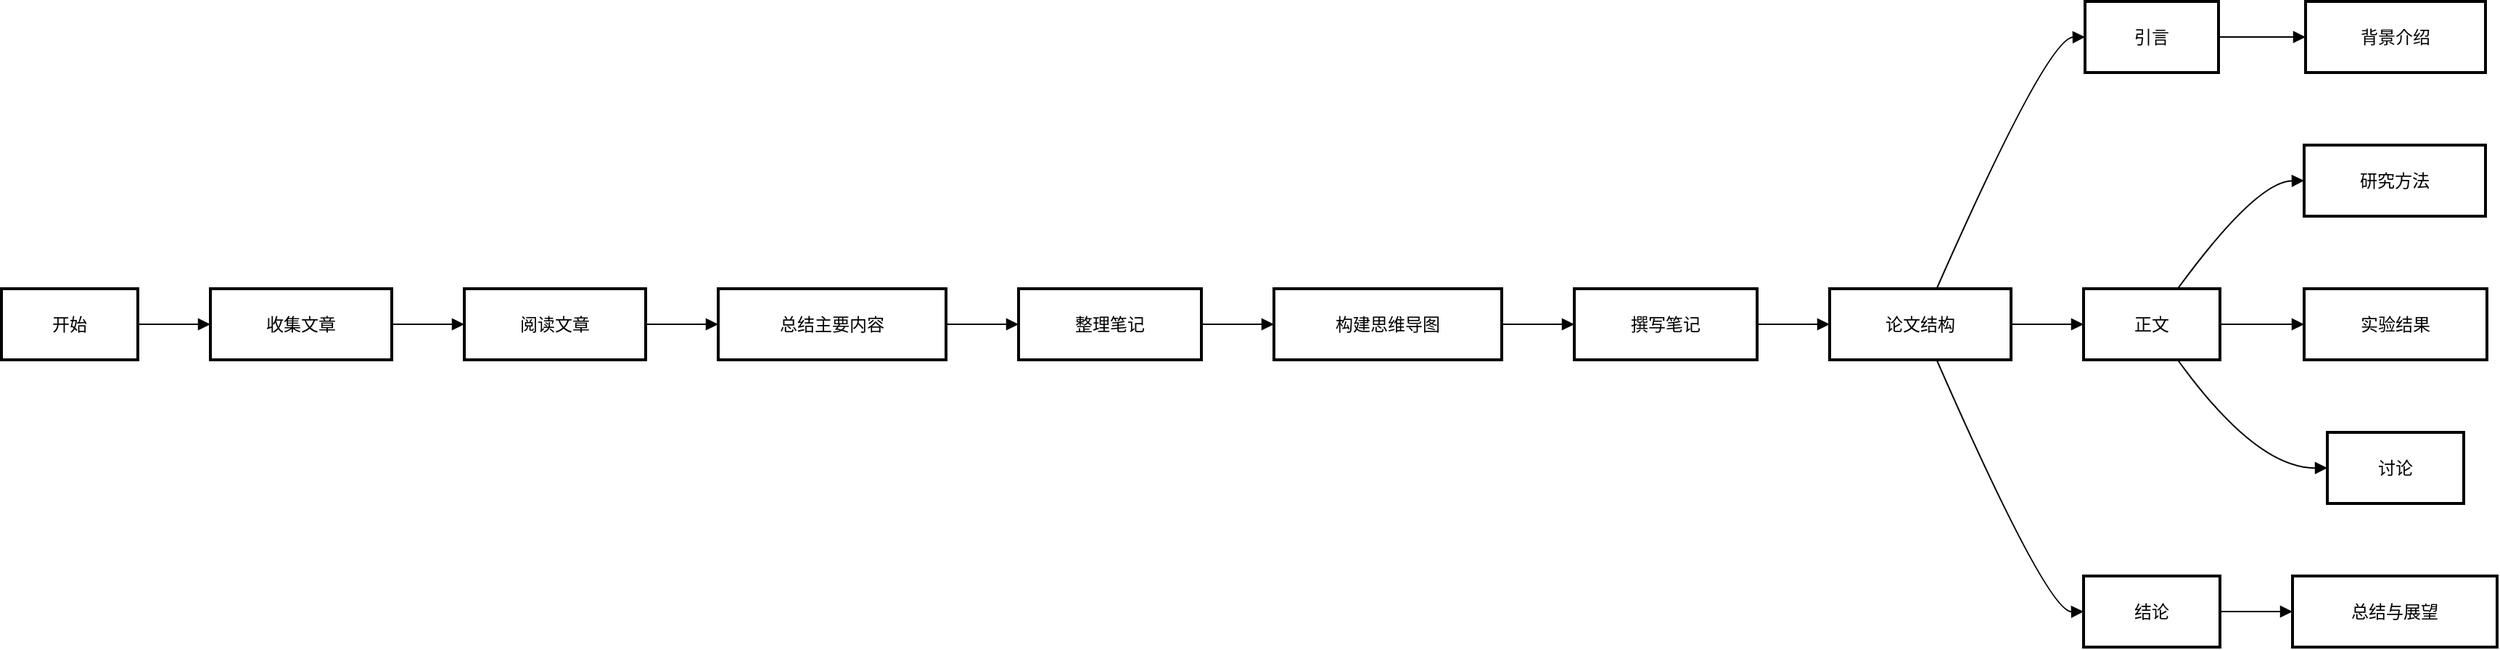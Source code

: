 <mxfile version="24.7.16">
  <diagram name="第 1 页" id="K9J4W_WyhOhIFcVBccI8">
    <mxGraphModel>
      <root>
        <mxCell id="0" />
        <mxCell id="1" parent="0" />
        <mxCell id="2" value="开始" style="whiteSpace=wrap;strokeWidth=2;" vertex="1" parent="1">
          <mxGeometry x="8" y="206" width="94" height="49" as="geometry" />
        </mxCell>
        <mxCell id="3" value="收集文章" style="whiteSpace=wrap;strokeWidth=2;" vertex="1" parent="1">
          <mxGeometry x="152" y="206" width="125" height="49" as="geometry" />
        </mxCell>
        <mxCell id="4" value="阅读文章" style="whiteSpace=wrap;strokeWidth=2;" vertex="1" parent="1">
          <mxGeometry x="327" y="206" width="125" height="49" as="geometry" />
        </mxCell>
        <mxCell id="5" value="总结主要内容" style="whiteSpace=wrap;strokeWidth=2;" vertex="1" parent="1">
          <mxGeometry x="502" y="206" width="157" height="49" as="geometry" />
        </mxCell>
        <mxCell id="6" value="整理笔记" style="whiteSpace=wrap;strokeWidth=2;" vertex="1" parent="1">
          <mxGeometry x="709" y="206" width="126" height="49" as="geometry" />
        </mxCell>
        <mxCell id="7" value="构建思维导图" style="whiteSpace=wrap;strokeWidth=2;" vertex="1" parent="1">
          <mxGeometry x="885" y="206" width="157" height="49" as="geometry" />
        </mxCell>
        <mxCell id="8" value="撰写笔记" style="whiteSpace=wrap;strokeWidth=2;" vertex="1" parent="1">
          <mxGeometry x="1092" y="206" width="126" height="49" as="geometry" />
        </mxCell>
        <mxCell id="9" value="论文结构" style="whiteSpace=wrap;strokeWidth=2;" vertex="1" parent="1">
          <mxGeometry x="1268" y="206" width="125" height="49" as="geometry" />
        </mxCell>
        <mxCell id="10" value="引言" style="whiteSpace=wrap;strokeWidth=2;" vertex="1" parent="1">
          <mxGeometry x="1444" y="8" width="92" height="49" as="geometry" />
        </mxCell>
        <mxCell id="11" value="正文" style="whiteSpace=wrap;strokeWidth=2;" vertex="1" parent="1">
          <mxGeometry x="1443" y="206" width="94" height="49" as="geometry" />
        </mxCell>
        <mxCell id="12" value="结论" style="whiteSpace=wrap;strokeWidth=2;" vertex="1" parent="1">
          <mxGeometry x="1443" y="404" width="94" height="49" as="geometry" />
        </mxCell>
        <mxCell id="13" value="背景介绍" style="whiteSpace=wrap;strokeWidth=2;" vertex="1" parent="1">
          <mxGeometry x="1596" y="8" width="124" height="49" as="geometry" />
        </mxCell>
        <mxCell id="14" value="研究方法" style="whiteSpace=wrap;strokeWidth=2;" vertex="1" parent="1">
          <mxGeometry x="1595" y="107" width="125" height="49" as="geometry" />
        </mxCell>
        <mxCell id="15" value="实验结果" style="whiteSpace=wrap;strokeWidth=2;" vertex="1" parent="1">
          <mxGeometry x="1595" y="206" width="126" height="49" as="geometry" />
        </mxCell>
        <mxCell id="16" value="讨论" style="whiteSpace=wrap;strokeWidth=2;" vertex="1" parent="1">
          <mxGeometry x="1611" y="305" width="94" height="49" as="geometry" />
        </mxCell>
        <mxCell id="17" value="总结与展望" style="whiteSpace=wrap;strokeWidth=2;" vertex="1" parent="1">
          <mxGeometry x="1587" y="404" width="141" height="49" as="geometry" />
        </mxCell>
        <mxCell id="18" value="" style="curved=1;startArrow=none;endArrow=block;exitX=1;exitY=0.5;entryX=0;entryY=0.5;" edge="1" parent="1" source="2" target="3">
          <mxGeometry relative="1" as="geometry">
            <Array as="points" />
          </mxGeometry>
        </mxCell>
        <mxCell id="19" value="" style="curved=1;startArrow=none;endArrow=block;exitX=1;exitY=0.5;entryX=0;entryY=0.5;" edge="1" parent="1" source="3" target="4">
          <mxGeometry relative="1" as="geometry">
            <Array as="points" />
          </mxGeometry>
        </mxCell>
        <mxCell id="20" value="" style="curved=1;startArrow=none;endArrow=block;exitX=1;exitY=0.5;entryX=0;entryY=0.5;" edge="1" parent="1" source="4" target="5">
          <mxGeometry relative="1" as="geometry">
            <Array as="points" />
          </mxGeometry>
        </mxCell>
        <mxCell id="21" value="" style="curved=1;startArrow=none;endArrow=block;exitX=1;exitY=0.5;entryX=0;entryY=0.5;" edge="1" parent="1" source="5" target="6">
          <mxGeometry relative="1" as="geometry">
            <Array as="points" />
          </mxGeometry>
        </mxCell>
        <mxCell id="22" value="" style="curved=1;startArrow=none;endArrow=block;exitX=1;exitY=0.5;entryX=0;entryY=0.5;" edge="1" parent="1" source="6" target="7">
          <mxGeometry relative="1" as="geometry">
            <Array as="points" />
          </mxGeometry>
        </mxCell>
        <mxCell id="23" value="" style="curved=1;startArrow=none;endArrow=block;exitX=1;exitY=0.5;entryX=0;entryY=0.5;" edge="1" parent="1" source="7" target="8">
          <mxGeometry relative="1" as="geometry">
            <Array as="points" />
          </mxGeometry>
        </mxCell>
        <mxCell id="24" value="" style="curved=1;startArrow=none;endArrow=block;exitX=1;exitY=0.5;entryX=0;entryY=0.5;" edge="1" parent="1" source="8" target="9">
          <mxGeometry relative="1" as="geometry">
            <Array as="points" />
          </mxGeometry>
        </mxCell>
        <mxCell id="25" value="" style="curved=1;startArrow=none;endArrow=block;exitX=0.59;exitY=0;entryX=0;entryY=0.5;" edge="1" parent="1" source="9" target="10">
          <mxGeometry relative="1" as="geometry">
            <Array as="points">
              <mxPoint x="1418" y="33" />
            </Array>
          </mxGeometry>
        </mxCell>
        <mxCell id="26" value="" style="curved=1;startArrow=none;endArrow=block;exitX=1;exitY=0.5;entryX=0;entryY=0.5;" edge="1" parent="1" source="9" target="11">
          <mxGeometry relative="1" as="geometry">
            <Array as="points" />
          </mxGeometry>
        </mxCell>
        <mxCell id="27" value="" style="curved=1;startArrow=none;endArrow=block;exitX=0.59;exitY=1;entryX=0;entryY=0.5;" edge="1" parent="1" source="9" target="12">
          <mxGeometry relative="1" as="geometry">
            <Array as="points">
              <mxPoint x="1418" y="429" />
            </Array>
          </mxGeometry>
        </mxCell>
        <mxCell id="28" value="" style="curved=1;startArrow=none;endArrow=block;exitX=1;exitY=0.5;entryX=0;entryY=0.5;" edge="1" parent="1" source="10" target="13">
          <mxGeometry relative="1" as="geometry">
            <Array as="points" />
          </mxGeometry>
        </mxCell>
        <mxCell id="29" value="" style="curved=1;startArrow=none;endArrow=block;exitX=0.69;exitY=0;entryX=0;entryY=0.5;" edge="1" parent="1" source="11" target="14">
          <mxGeometry relative="1" as="geometry">
            <Array as="points">
              <mxPoint x="1562" y="132" />
            </Array>
          </mxGeometry>
        </mxCell>
        <mxCell id="30" value="" style="curved=1;startArrow=none;endArrow=block;exitX=1;exitY=0.5;entryX=0;entryY=0.5;" edge="1" parent="1" source="11" target="15">
          <mxGeometry relative="1" as="geometry">
            <Array as="points" />
          </mxGeometry>
        </mxCell>
        <mxCell id="31" value="" style="curved=1;startArrow=none;endArrow=block;exitX=0.69;exitY=1;entryX=-0.01;entryY=0.5;" edge="1" parent="1" source="11" target="16">
          <mxGeometry relative="1" as="geometry">
            <Array as="points">
              <mxPoint x="1562" y="330" />
            </Array>
          </mxGeometry>
        </mxCell>
        <mxCell id="32" value="" style="curved=1;startArrow=none;endArrow=block;exitX=1;exitY=0.5;entryX=0;entryY=0.5;" edge="1" parent="1" source="12" target="17">
          <mxGeometry relative="1" as="geometry">
            <Array as="points" />
          </mxGeometry>
        </mxCell>
      </root>
    </mxGraphModel>
  </diagram>
</mxfile>
